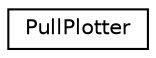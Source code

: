digraph "Graphical Class Hierarchy"
{
  edge [fontname="Helvetica",fontsize="10",labelfontname="Helvetica",labelfontsize="10"];
  node [fontname="Helvetica",fontsize="10",shape=record];
  rankdir="LR";
  Node0 [label="PullPlotter",height=0.2,width=0.4,color="black", fillcolor="white", style="filled",URL="$class_pull_plotter.html"];
}
